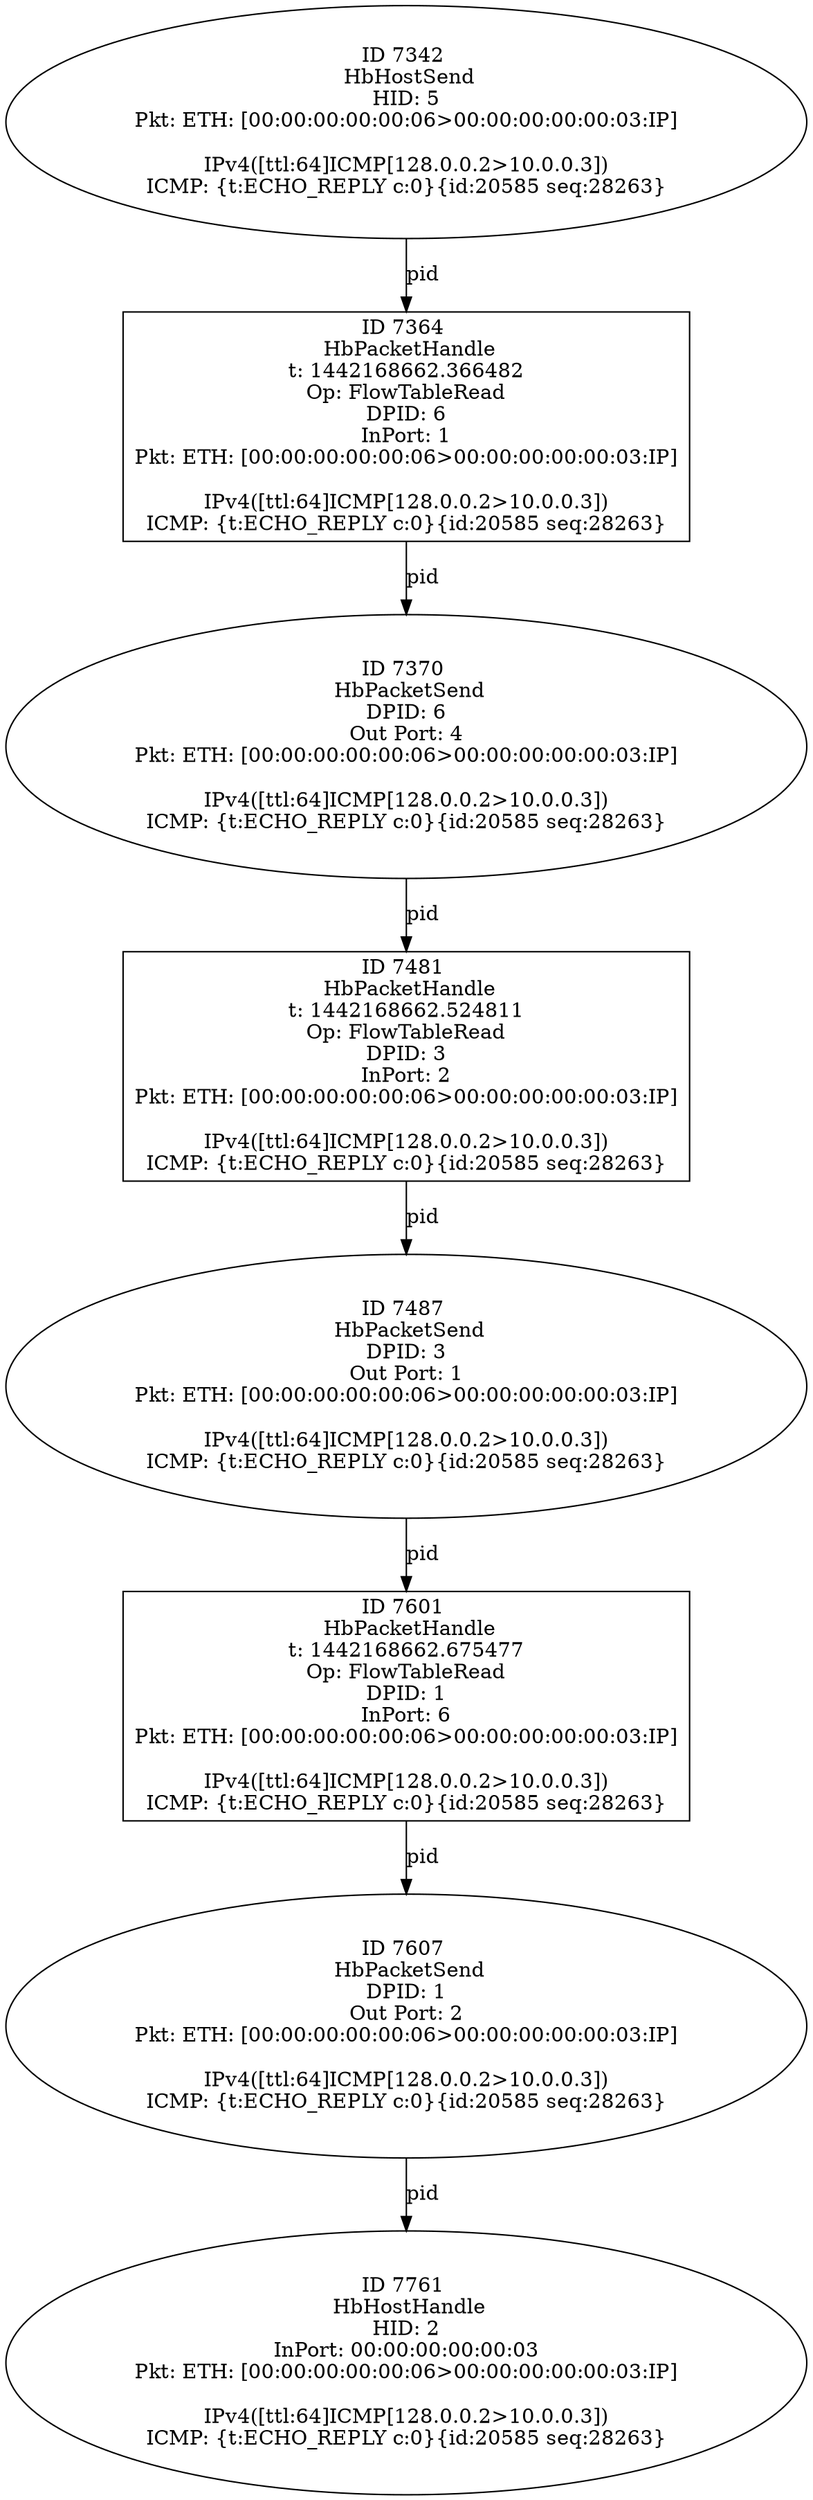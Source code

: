 strict digraph G {
7364 [shape=box, event=<hb_events.HbPacketHandle object at 0x10bbe8bd0>, label="ID 7364 
 HbPacketHandle
t: 1442168662.366482
Op: FlowTableRead
DPID: 6
InPort: 1
Pkt: ETH: [00:00:00:00:00:06>00:00:00:00:00:03:IP]

IPv4([ttl:64]ICMP[128.0.0.2>10.0.0.3])
ICMP: {t:ECHO_REPLY c:0}{id:20585 seq:28263}"];
7601 [shape=box, event=<hb_events.HbPacketHandle object at 0x10bcb5350>, label="ID 7601 
 HbPacketHandle
t: 1442168662.675477
Op: FlowTableRead
DPID: 1
InPort: 6
Pkt: ETH: [00:00:00:00:00:06>00:00:00:00:00:03:IP]

IPv4([ttl:64]ICMP[128.0.0.2>10.0.0.3])
ICMP: {t:ECHO_REPLY c:0}{id:20585 seq:28263}"];
7370 [shape=oval, event=<hb_events.HbPacketSend object at 0x10bbf1990>, label="ID 7370 
 HbPacketSend
DPID: 6
Out Port: 4
Pkt: ETH: [00:00:00:00:00:06>00:00:00:00:00:03:IP]

IPv4([ttl:64]ICMP[128.0.0.2>10.0.0.3])
ICMP: {t:ECHO_REPLY c:0}{id:20585 seq:28263}"];
7342 [shape=oval, event=<hb_events.HbHostSend object at 0x10bbcfed0>, label="ID 7342 
 HbHostSend
HID: 5
Pkt: ETH: [00:00:00:00:00:06>00:00:00:00:00:03:IP]

IPv4([ttl:64]ICMP[128.0.0.2>10.0.0.3])
ICMP: {t:ECHO_REPLY c:0}{id:20585 seq:28263}"];
7761 [shape=oval, event=<hb_events.HbHostHandle object at 0x10bd4a5d0>, label="ID 7761 
 HbHostHandle
HID: 2
InPort: 00:00:00:00:00:03
Pkt: ETH: [00:00:00:00:00:06>00:00:00:00:00:03:IP]

IPv4([ttl:64]ICMP[128.0.0.2>10.0.0.3])
ICMP: {t:ECHO_REPLY c:0}{id:20585 seq:28263}"];
7607 [shape=oval, event=<hb_events.HbPacketSend object at 0x10bcb5710>, label="ID 7607 
 HbPacketSend
DPID: 1
Out Port: 2
Pkt: ETH: [00:00:00:00:00:06>00:00:00:00:00:03:IP]

IPv4([ttl:64]ICMP[128.0.0.2>10.0.0.3])
ICMP: {t:ECHO_REPLY c:0}{id:20585 seq:28263}"];
7481 [shape=box, event=<hb_events.HbPacketHandle object at 0x10bc52150>, label="ID 7481 
 HbPacketHandle
t: 1442168662.524811
Op: FlowTableRead
DPID: 3
InPort: 2
Pkt: ETH: [00:00:00:00:00:06>00:00:00:00:00:03:IP]

IPv4([ttl:64]ICMP[128.0.0.2>10.0.0.3])
ICMP: {t:ECHO_REPLY c:0}{id:20585 seq:28263}"];
7487 [shape=oval, event=<hb_events.HbPacketSend object at 0x10bc5b290>, label="ID 7487 
 HbPacketSend
DPID: 3
Out Port: 1
Pkt: ETH: [00:00:00:00:00:06>00:00:00:00:00:03:IP]

IPv4([ttl:64]ICMP[128.0.0.2>10.0.0.3])
ICMP: {t:ECHO_REPLY c:0}{id:20585 seq:28263}"];
7364 -> 7370  [rel=pid, label=pid];
7370 -> 7481  [rel=pid, label=pid];
7342 -> 7364  [rel=pid, label=pid];
7601 -> 7607  [rel=pid, label=pid];
7607 -> 7761  [rel=pid, label=pid];
7481 -> 7487  [rel=pid, label=pid];
7487 -> 7601  [rel=pid, label=pid];
}
